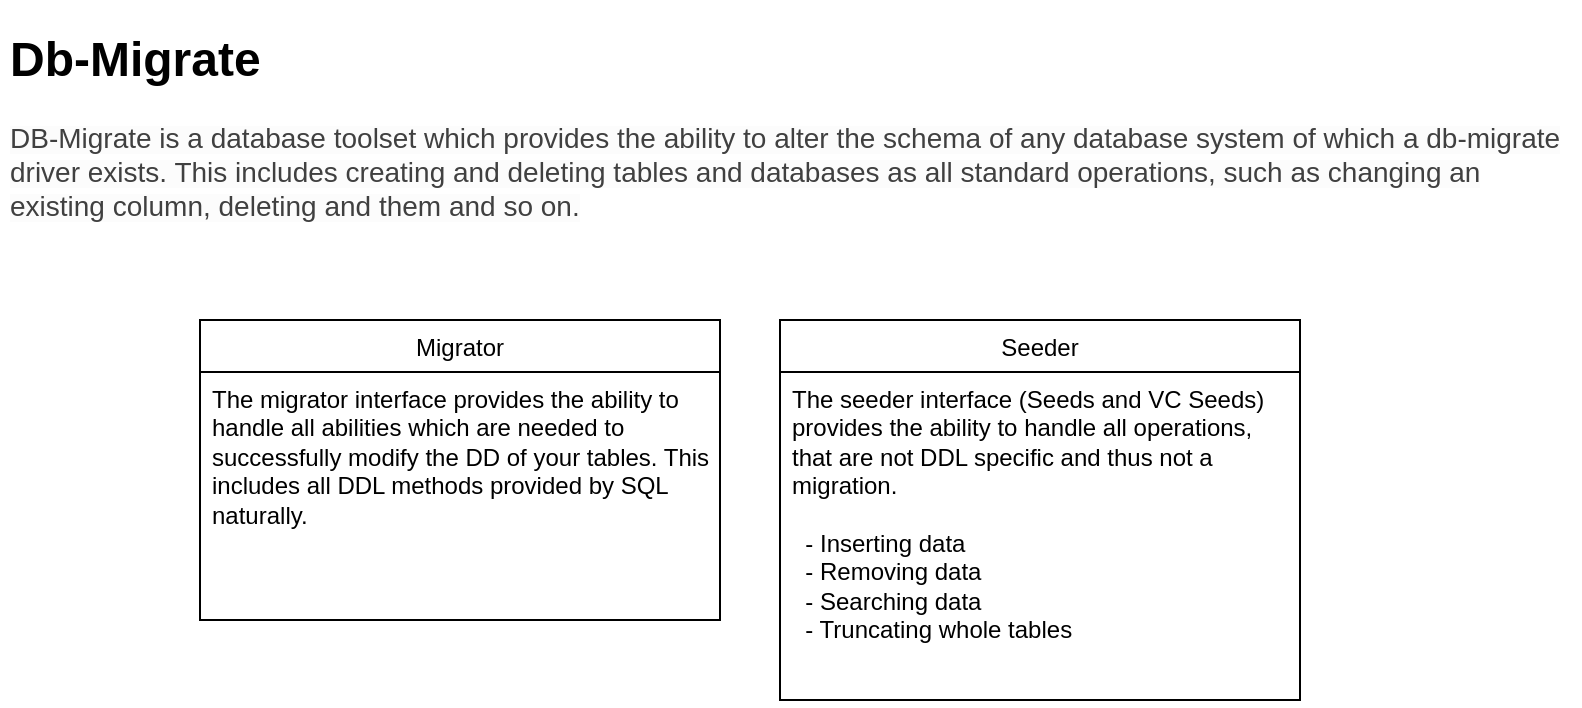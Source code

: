 <mxfile version="14.5.1" type="device"><diagram id="l_EgX54ThuzlRqR8fcoR" name="Page-1"><mxGraphModel dx="1036" dy="597" grid="1" gridSize="10" guides="1" tooltips="1" connect="1" arrows="1" fold="1" page="1" pageScale="1" pageWidth="850" pageHeight="1100" math="0" shadow="0"><root><mxCell id="0"/><mxCell id="1" parent="0"/><mxCell id="a9QFmGVccSqgsx4JFePc-1" value="&lt;h1&gt;Db-Migrate&lt;/h1&gt;&lt;p&gt;&lt;span style=&quot;color: rgb(64 , 64 , 64) ; background-color: rgb(252 , 252 , 252)&quot;&gt;&lt;font style=&quot;font-size: 14px&quot;&gt;DB-Migrate is a database toolset which provides the ability to alter the schema of any database system of which a db-migrate driver exists. This includes creating and deleting tables and databases as all standard operations, such as changing an existing column, deleting and them and so on.&lt;/font&gt;&lt;/span&gt;&lt;br&gt;&lt;/p&gt;" style="text;html=1;strokeColor=none;fillColor=none;spacing=5;spacingTop=-20;whiteSpace=wrap;overflow=hidden;rounded=0;" vertex="1" parent="1"><mxGeometry x="20" y="10" width="790" height="120" as="geometry"/></mxCell><mxCell id="a9QFmGVccSqgsx4JFePc-2" value="Migrator" style="swimlane;fontStyle=0;childLayout=stackLayout;horizontal=1;startSize=26;fillColor=none;horizontalStack=0;resizeParent=1;resizeParentMax=0;resizeLast=0;collapsible=1;marginBottom=0;" vertex="1" parent="1"><mxGeometry x="120" y="160" width="260" height="150" as="geometry"><mxRectangle x="120" y="160" width="80" height="26" as="alternateBounds"/></mxGeometry></mxCell><mxCell id="a9QFmGVccSqgsx4JFePc-3" value="The migrator interface provides the ability to handle all abilities which are needed to successfully modify the DD of your tables. This includes all DDL methods provided by SQL naturally." style="text;strokeColor=none;fillColor=none;align=left;verticalAlign=top;spacingLeft=4;spacingRight=4;overflow=hidden;rotatable=0;points=[[0,0.5],[1,0.5]];portConstraint=eastwest;whiteSpace=wrap;" vertex="1" parent="a9QFmGVccSqgsx4JFePc-2"><mxGeometry y="26" width="260" height="124" as="geometry"/></mxCell><mxCell id="a9QFmGVccSqgsx4JFePc-6" value="Seeder" style="swimlane;fontStyle=0;childLayout=stackLayout;horizontal=1;startSize=26;fillColor=none;horizontalStack=0;resizeParent=1;resizeParentMax=0;resizeLast=0;collapsible=1;marginBottom=0;" vertex="1" parent="1"><mxGeometry x="410" y="160" width="260" height="190" as="geometry"><mxRectangle x="120" y="160" width="80" height="26" as="alternateBounds"/></mxGeometry></mxCell><mxCell id="a9QFmGVccSqgsx4JFePc-7" value="The seeder interface (Seeds and VC Seeds) provides the ability to handle all operations, that are not DDL specific and thus not a migration.&#10;&#10;  - Inserting data&#10;  - Removing data&#10;  - Searching data&#10;  - Truncating whole tables" style="text;strokeColor=none;fillColor=none;align=left;verticalAlign=top;spacingLeft=4;spacingRight=4;overflow=hidden;rotatable=0;points=[[0,0.5],[1,0.5]];portConstraint=eastwest;whiteSpace=wrap;" vertex="1" parent="a9QFmGVccSqgsx4JFePc-6"><mxGeometry y="26" width="260" height="164" as="geometry"/></mxCell></root></mxGraphModel></diagram></mxfile>